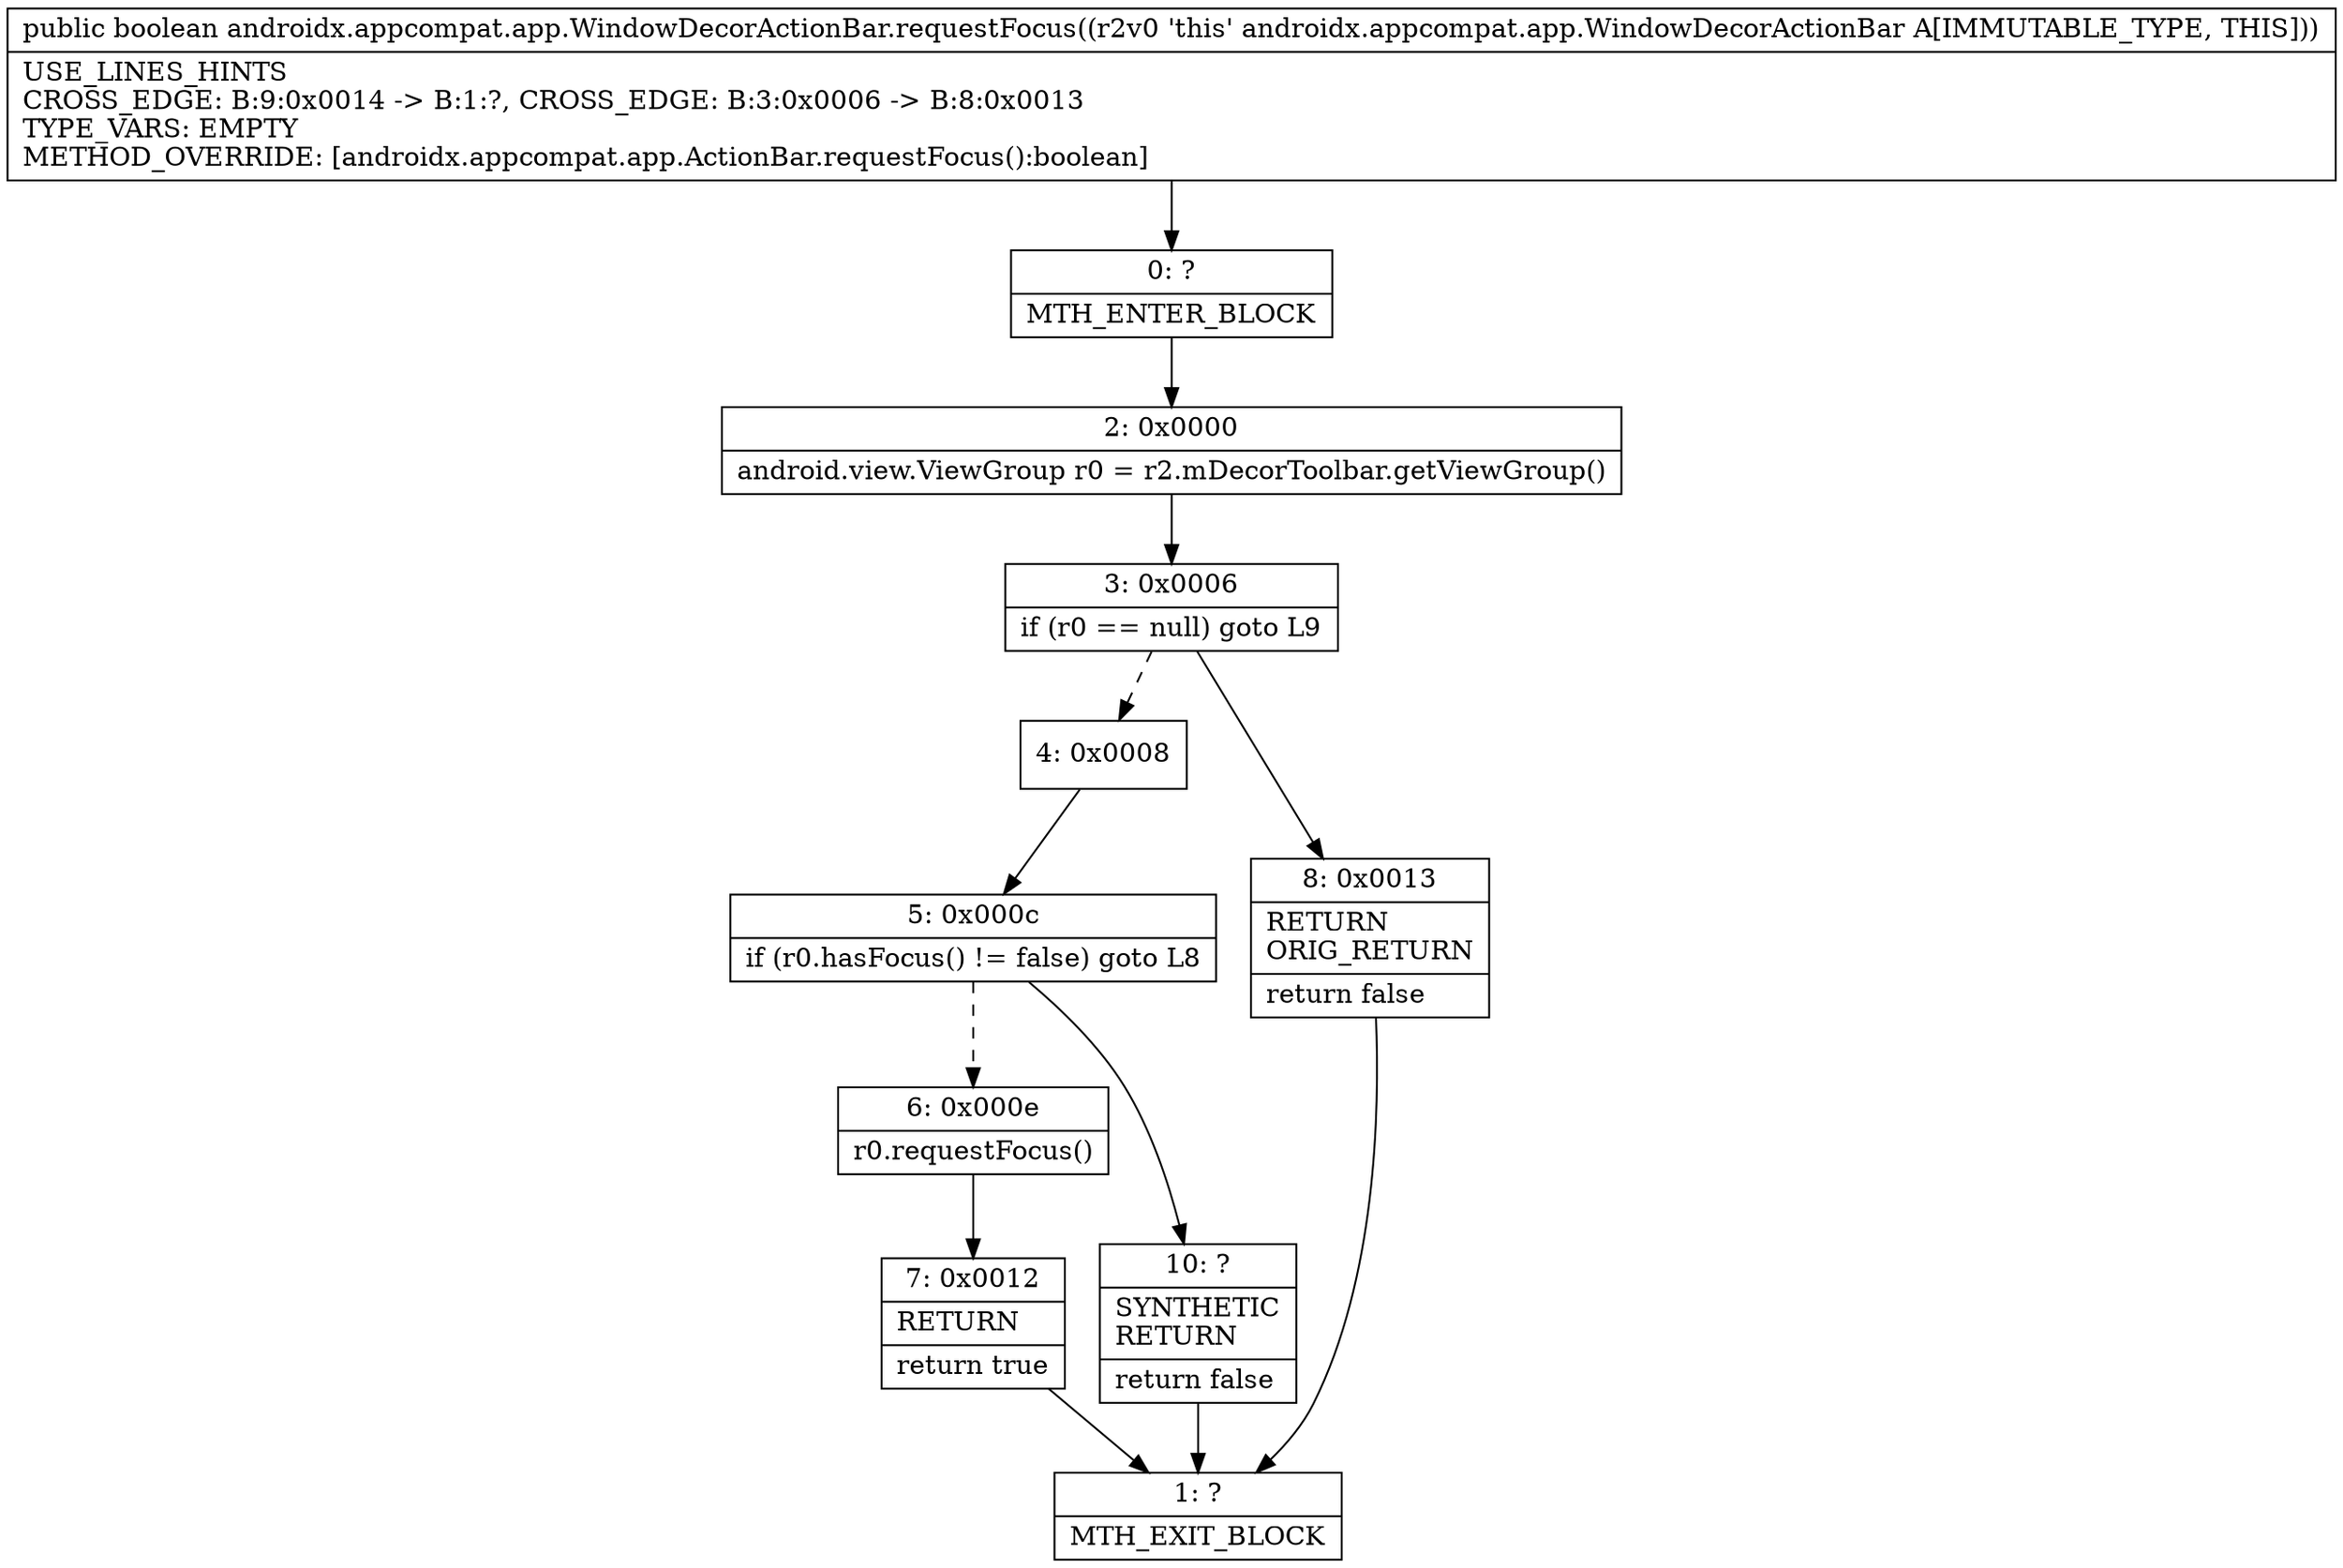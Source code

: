 digraph "CFG forandroidx.appcompat.app.WindowDecorActionBar.requestFocus()Z" {
Node_0 [shape=record,label="{0\:\ ?|MTH_ENTER_BLOCK\l}"];
Node_2 [shape=record,label="{2\:\ 0x0000|android.view.ViewGroup r0 = r2.mDecorToolbar.getViewGroup()\l}"];
Node_3 [shape=record,label="{3\:\ 0x0006|if (r0 == null) goto L9\l}"];
Node_4 [shape=record,label="{4\:\ 0x0008}"];
Node_5 [shape=record,label="{5\:\ 0x000c|if (r0.hasFocus() != false) goto L8\l}"];
Node_6 [shape=record,label="{6\:\ 0x000e|r0.requestFocus()\l}"];
Node_7 [shape=record,label="{7\:\ 0x0012|RETURN\l|return true\l}"];
Node_1 [shape=record,label="{1\:\ ?|MTH_EXIT_BLOCK\l}"];
Node_10 [shape=record,label="{10\:\ ?|SYNTHETIC\lRETURN\l|return false\l}"];
Node_8 [shape=record,label="{8\:\ 0x0013|RETURN\lORIG_RETURN\l|return false\l}"];
MethodNode[shape=record,label="{public boolean androidx.appcompat.app.WindowDecorActionBar.requestFocus((r2v0 'this' androidx.appcompat.app.WindowDecorActionBar A[IMMUTABLE_TYPE, THIS]))  | USE_LINES_HINTS\lCROSS_EDGE: B:9:0x0014 \-\> B:1:?, CROSS_EDGE: B:3:0x0006 \-\> B:8:0x0013\lTYPE_VARS: EMPTY\lMETHOD_OVERRIDE: [androidx.appcompat.app.ActionBar.requestFocus():boolean]\l}"];
MethodNode -> Node_0;Node_0 -> Node_2;
Node_2 -> Node_3;
Node_3 -> Node_4[style=dashed];
Node_3 -> Node_8;
Node_4 -> Node_5;
Node_5 -> Node_6[style=dashed];
Node_5 -> Node_10;
Node_6 -> Node_7;
Node_7 -> Node_1;
Node_10 -> Node_1;
Node_8 -> Node_1;
}

